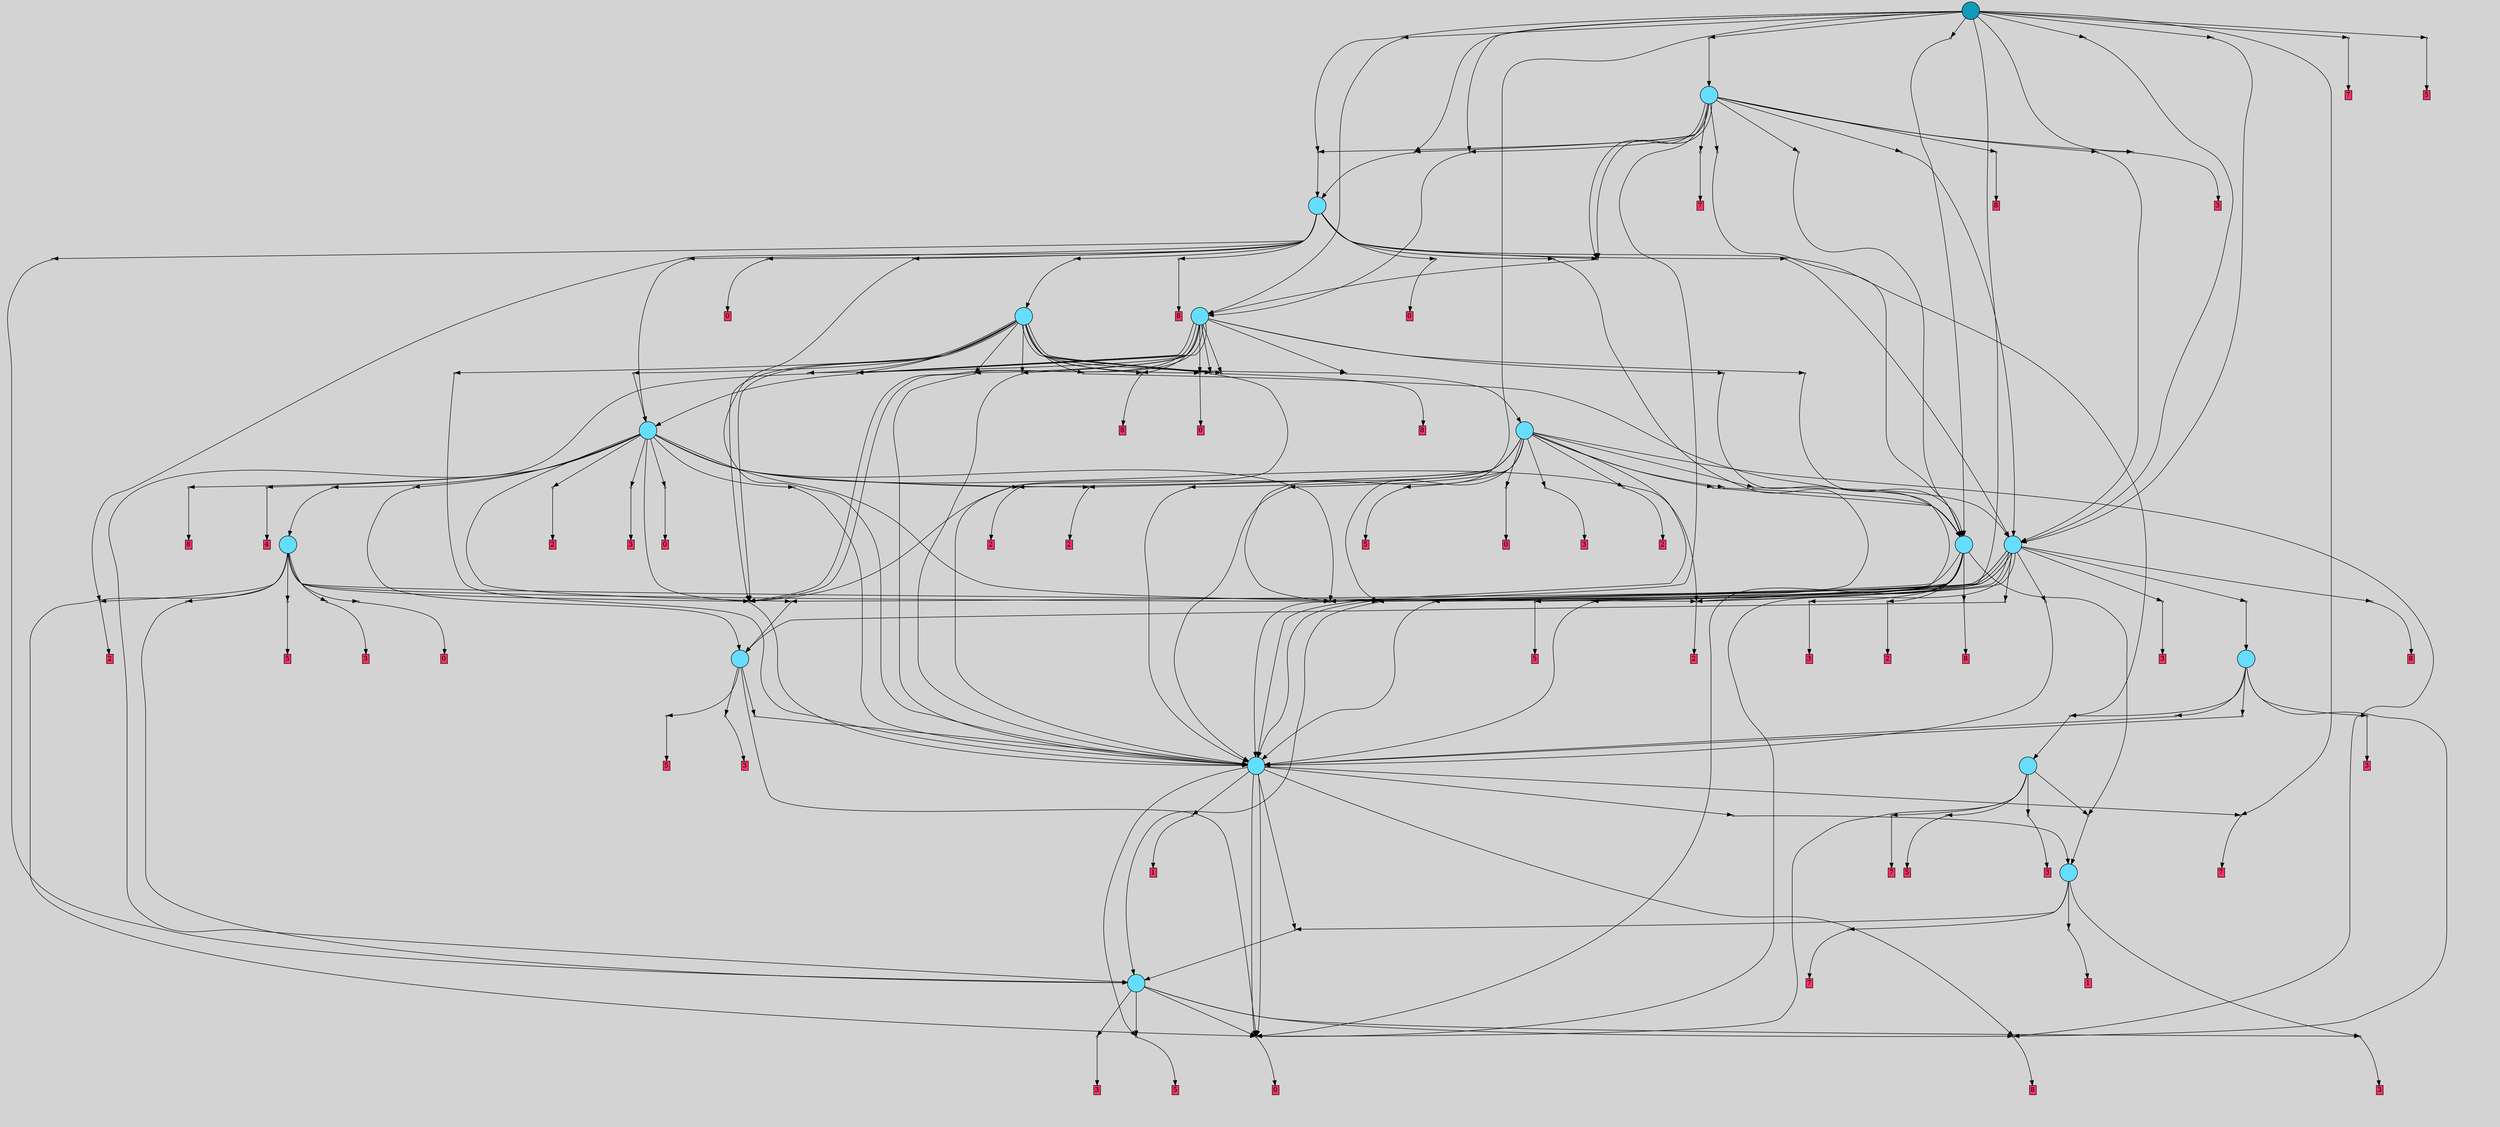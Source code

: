 // File exported with GEGELATI v1.3.1
// On the 2024-07-14 00:39:58
// With the MARL::MarlTPGGraphDotExporter
digraph{
	graph[pad = "0.212, 0.055" bgcolor = lightgray]
	node[shape=circle style = filled label = ""]
		T7204 [fillcolor="#66ddff"]
		T7220 [fillcolor="#66ddff"]
		T7247 [fillcolor="#66ddff"]
		T7266 [fillcolor="#66ddff"]
		T7268 [fillcolor="#66ddff"]
		T7289 [fillcolor="#66ddff"]
		T7396 [fillcolor="#66ddff"]
		T7407 [fillcolor="#66ddff"]
		T7447 [fillcolor="#66ddff"]
		T7472 [fillcolor="#66ddff"]
		T7538 [fillcolor="#66ddff"]
		T7714 [fillcolor="#66ddff"]
		T7746 [fillcolor="#66ddff"]
		T7921 [fillcolor="#66ddff"]
		T8119 [fillcolor="#66ddff"]
		T2301 [fillcolor="#1199bb"]
		P40722 [fillcolor="#cccccc" shape=point] //
		I40722 [shape=box style=invis label="5|5&0|6#0|5&#92;n5|3&3|5#4|0&#92;n3|1&0|0#2|6&#92;n6|1&4|7#1|5&#92;n3|1&4|6#3|5&#92;n7|4&2|1#2|4&#92;n0|1&3|7#1|3&#92;n6|4&2|7#1|6&#92;n"]
		P40722 -> I40722[style=invis]
		A26190 [fillcolor="#ff3366" shape=box margin=0.03 width=0 height=0 label="8"]
		T7204 -> P40722 -> A26190
		P40723 [fillcolor="#cccccc" shape=point] //
		I40723 [shape=box style=invis label="8|7&0|6#2|5&#92;n5|3&3|6#3|3&#92;n1|4&1|5#4|0&#92;n3|0&2|2#0|0&#92;n5|3&2|0#3|2&#92;n5|2&1|1#1|4&#92;n8|2&2|5#3|5&#92;n1|1&1|2#1|2&#92;n7|3&0|6#1|5&#92;n"]
		P40723 -> I40723[style=invis]
		A26191 [fillcolor="#ff3366" shape=box margin=0.03 width=0 height=0 label="3"]
		T7204 -> P40723 -> A26191
		P40724 [fillcolor="#cccccc" shape=point] //
		I40724 [shape=box style=invis label="0|2&3|1#2|2&#92;n1|7&0|0#1|2&#92;n3|0&2|7#3|2&#92;n"]
		P40724 -> I40724[style=invis]
		A26192 [fillcolor="#ff3366" shape=box margin=0.03 width=0 height=0 label="5"]
		T7204 -> P40724 -> A26192
		P40725 [fillcolor="#cccccc" shape=point] //
		I40725 [shape=box style=invis label="3|4&2|7#1|0&#92;n2|4&4|3#0|3&#92;n4|6&4|0#3|5&#92;n4|6&2|6#4|1&#92;n6|7&3|7#1|7&#92;n6|4&2|2#1|6&#92;n0|7&2|0#3|6&#92;n4|1&1|5#4|4&#92;n"]
		P40725 -> I40725[style=invis]
		A26193 [fillcolor="#ff3366" shape=box margin=0.03 width=0 height=0 label="0"]
		T7204 -> P40725 -> A26193
		P40726 [fillcolor="#cccccc" shape=point] //
		I40726 [shape=box style=invis label="1|1&1|2#1|2&#92;n5|3&3|6#3|3&#92;n1|4&1|5#4|0&#92;n3|0&2|2#0|0&#92;n5|3&2|0#3|2&#92;n5|2&1|1#1|4&#92;n8|7&0|6#2|5&#92;n7|3&4|6#1|5&#92;n"]
		P40726 -> I40726[style=invis]
		A26194 [fillcolor="#ff3366" shape=box margin=0.03 width=0 height=0 label="3"]
		T7204 -> P40726 -> A26194
		P40727 [fillcolor="#cccccc" shape=point] //
		I40727 [shape=box style=invis label="7|0&4|2#1|3&#92;n6|0&4|4#4|3&#92;n5|3&0|7#1|6&#92;n4|0&4|7#1|5&#92;n7|7&1|7#0|3&#92;n7|0&1|0#3|7&#92;n7|2&4|0#4|2&#92;n3|2&0|7#2|2&#92;n8|0&2|1#1|2&#92;n"]
		P40727 -> I40727[style=invis]
		T7220 -> P40727 -> T7204
		P40728 [fillcolor="#cccccc" shape=point] //
		I40728 [shape=box style=invis label="1|3&4|5#0|6&#92;n7|0&2|4#3|1&#92;n2|4&1|4#4|5&#92;n7|4&0|5#2|0&#92;n"]
		P40728 -> I40728[style=invis]
		A26195 [fillcolor="#ff3366" shape=box margin=0.03 width=0 height=0 label="7"]
		T7220 -> P40728 -> A26195
		P40729 [fillcolor="#cccccc" shape=point] //
		I40729 [shape=box style=invis label="7|0&4|6#3|0&#92;n2|2&1|4#3|2&#92;n"]
		P40729 -> I40729[style=invis]
		A26196 [fillcolor="#ff3366" shape=box margin=0.03 width=0 height=0 label="1"]
		T7220 -> P40729 -> A26196
		T7220 -> P40726
		P40730 [fillcolor="#cccccc" shape=point] //
		I40730 [shape=box style=invis label="7|0&4|2#1|3&#92;n5|3&0|7#3|6&#92;n8|0&2|1#1|2&#92;n3|2&0|7#2|2&#92;n7|2&4|4#4|2&#92;n5|7&4|0#1|7&#92;n7|7&1|7#0|3&#92;n7|0&1|0#0|7&#92;n"]
		P40730 -> I40730[style=invis]
		T7247 -> P40730 -> T7220
		T7247 -> P40722
		P40731 [fillcolor="#cccccc" shape=point] //
		I40731 [shape=box style=invis label="2|5&1|5#3|4&#92;n6|2&4|6#2|1&#92;n"]
		P40731 -> I40731[style=invis]
		A26197 [fillcolor="#ff3366" shape=box margin=0.03 width=0 height=0 label="7"]
		T7247 -> P40731 -> A26197
		T7247 -> P40724
		T7247 -> P40725
		T7247 -> P40727
		T7247 -> P40725
		P40732 [fillcolor="#cccccc" shape=point] //
		I40732 [shape=box style=invis label="8|2&4|2#4|7&#92;n"]
		P40732 -> I40732[style=invis]
		A26198 [fillcolor="#ff3366" shape=box margin=0.03 width=0 height=0 label="1"]
		T7247 -> P40732 -> A26198
		P40733 [fillcolor="#cccccc" shape=point] //
		I40733 [shape=box style=invis label="0|2&0|5#3|3&#92;n4|5&1|6#0|5&#92;n5|1&2|5#3|3&#92;n2|0&2|2#1|2&#92;n7|2&4|7#3|2&#92;n4|7&4|3#3|7&#92;n0|4&1|2#2|3&#92;n6|7&0|1#3|3&#92;n3|7&2|1#2|5&#92;n"]
		P40733 -> I40733[style=invis]
		A26199 [fillcolor="#ff3366" shape=box margin=0.03 width=0 height=0 label="3"]
		T7266 -> P40733 -> A26199
		P40734 [fillcolor="#cccccc" shape=point] //
		I40734 [shape=box style=invis label="5|2&1|0#2|4&#92;n5|1&3|6#0|5&#92;n2|3&0|3#2|5&#92;n5|6&4|7#1|2&#92;n1|1&4|2#3|4&#92;n6|6&1|2#1|1&#92;n2|0&4|5#2|1&#92;n2|1&0|6#1|3&#92;n3|3&0|7#3|7&#92;n8|4&4|2#4|1&#92;n"]
		P40734 -> I40734[style=invis]
		A26200 [fillcolor="#ff3366" shape=box margin=0.03 width=0 height=0 label="7"]
		T7266 -> P40734 -> A26200
		P40735 [fillcolor="#cccccc" shape=point] //
		I40735 [shape=box style=invis label="3|0&2|7#3|2&#92;n0|2&1|1#2|2&#92;n"]
		P40735 -> I40735[style=invis]
		A26201 [fillcolor="#ff3366" shape=box margin=0.03 width=0 height=0 label="5"]
		T7266 -> P40735 -> A26201
		T7266 -> P40725
		P40736 [fillcolor="#cccccc" shape=point] //
		I40736 [shape=box style=invis label="7|0&4|2#1|3&#92;n5|3&0|7#1|6&#92;n7|7&1|7#0|3&#92;n3|2&0|7#2|2&#92;n7|2&4|4#4|2&#92;n5|7&4|0#1|7&#92;n8|0&2|1#1|2&#92;n7|0&1|0#0|7&#92;n"]
		P40736 -> I40736[style=invis]
		T7266 -> P40736 -> T7220
		P40737 [fillcolor="#cccccc" shape=point] //
		I40737 [shape=box style=invis label="2|6&2|1#0|0&#92;n1|1&1|2#1|6&#92;n5|3&3|6#3|3&#92;n3|0&2|2#0|0&#92;n5|3&2|0#3|2&#92;n5|2&1|1#1|4&#92;n8|7&0|6#2|5&#92;n7|3&4|6#1|5&#92;n"]
		P40737 -> I40737[style=invis]
		A26202 [fillcolor="#ff3366" shape=box margin=0.03 width=0 height=0 label="3"]
		T7268 -> P40737 -> A26202
		P40738 [fillcolor="#cccccc" shape=point] //
		I40738 [shape=box style=invis label="0|0&2|7#3|2&#92;n1|7&0|0#1|2&#92;n0|2&3|1#2|2&#92;n"]
		P40738 -> I40738[style=invis]
		A26203 [fillcolor="#ff3366" shape=box margin=0.03 width=0 height=0 label="5"]
		T7268 -> P40738 -> A26203
		P40739 [fillcolor="#cccccc" shape=point] //
		I40739 [shape=box style=invis label="8|3&2|0#1|5&#92;n1|0&2|2#4|4&#92;n2|3&0|3#3|2&#92;n8|7&2|4#1|4&#92;n"]
		P40739 -> I40739[style=invis]
		T7268 -> P40739 -> T7247
		T7268 -> P40725
		P40740 [fillcolor="#cccccc" shape=point] //
		I40740 [shape=box style=invis label="5|4&1|7#1|4&#92;n2|3&0|1#3|2&#92;n1|0&2|2#4|0&#92;n8|7&2|7#1|4&#92;n5|7&4|5#2|6&#92;n"]
		P40740 -> I40740[style=invis]
		T7289 -> P40740 -> T7247
		P40741 [fillcolor="#cccccc" shape=point] //
		I40741 [shape=box style=invis label="8|0&3|4#2|5&#92;n0|7&1|5#1|4&#92;n1|1&0|1#4|5&#92;n6|3&4|6#2|1&#92;n"]
		P40741 -> I40741[style=invis]
		T7289 -> P40741 -> T7266
		P40742 [fillcolor="#cccccc" shape=point] //
		I40742 [shape=box style=invis label="3|0&1|2#2|1&#92;n1|0&0|2#0|6&#92;n2|7&4|1#4|0&#92;n2|4&4|7#1|7&#92;n1|4&1|4#1|0&#92;n8|5&4|7#3|1&#92;n"]
		P40742 -> I40742[style=invis]
		A26204 [fillcolor="#ff3366" shape=box margin=0.03 width=0 height=0 label="3"]
		T7289 -> P40742 -> A26204
		P40743 [fillcolor="#cccccc" shape=point] //
		I40743 [shape=box style=invis label="2|0&1|0#3|2&#92;n6|1&1|3#4|1&#92;n5|4&1|7#1|4&#92;n3|4&0|6#0|1&#92;n"]
		P40743 -> I40743[style=invis]
		T7289 -> P40743 -> T7247
		T7289 -> P40722
		P40744 [fillcolor="#cccccc" shape=point] //
		I40744 [shape=box style=invis label="7|4&4|0#1|2&#92;n4|3&3|0#3|7&#92;n4|7&1|3#3|3&#92;n3|1&2|3#1|0&#92;n5|0&3|7#0|3&#92;n"]
		P40744 -> I40744[style=invis]
		A26205 [fillcolor="#ff3366" shape=box margin=0.03 width=0 height=0 label="5"]
		T7396 -> P40744 -> A26205
		P40745 [fillcolor="#cccccc" shape=point] //
		I40745 [shape=box style=invis label="5|4&1|7#1|4&#92;n2|0&0|1#3|2&#92;n1|0&2|2#4|5&#92;n5|7&4|5#2|6&#92;n"]
		P40745 -> I40745[style=invis]
		T7396 -> P40745 -> T7247
		P40746 [fillcolor="#cccccc" shape=point] //
		I40746 [shape=box style=invis label="0|3&2|7#4|6&#92;n0|1&2|2#2|4&#92;n2|0&2|1#2|4&#92;n3|5&2|7#1|5&#92;n"]
		P40746 -> I40746[style=invis]
		T7396 -> P40746 -> T7247
		P40747 [fillcolor="#cccccc" shape=point] //
		I40747 [shape=box style=invis label="5|2&0|3#0|7&#92;n0|0&2|3#3|6&#92;n6|1&0|0#4|4&#92;n"]
		P40747 -> I40747[style=invis]
		T7396 -> P40747 -> T7247
		P40748 [fillcolor="#cccccc" shape=point] //
		I40748 [shape=box style=invis label="5|2&1|1#1|4&#92;n0|7&0|6#0|7&#92;n5|3&3|6#3|3&#92;n3|0&2|2#0|0&#92;n1|1&1|2#1|6&#92;n7|3&4|6#1|5&#92;n3|6&0|5#4|3&#92;n8|7&0|6#2|5&#92;n"]
		P40748 -> I40748[style=invis]
		A26206 [fillcolor="#ff3366" shape=box margin=0.03 width=0 height=0 label="3"]
		T7396 -> P40748 -> A26206
		T7396 -> P40725
		P40749 [fillcolor="#cccccc" shape=point] //
		I40749 [shape=box style=invis label="1|4&3|1#4|6&#92;n2|6&2|2#1|6&#92;n7|0&1|3#0|0&#92;n4|0&0|6#0|0&#92;n3|2&3|7#2|2&#92;n7|2&3|7#0|7&#92;n1|5&3|3#3|2&#92;n7|1&3|7#3|3&#92;n2|4&0|5#3|3&#92;n0|6&0|7#1|6&#92;n"]
		P40749 -> I40749[style=invis]
		A26207 [fillcolor="#ff3366" shape=box margin=0.03 width=0 height=0 label="2"]
		T7396 -> P40749 -> A26207
		T7396 -> P40736
		P40750 [fillcolor="#cccccc" shape=point] //
		I40750 [shape=box style=invis label="2|0&2|5#3|6&#92;n"]
		P40750 -> I40750[style=invis]
		T7396 -> P40750 -> T7204
		P40751 [fillcolor="#cccccc" shape=point] //
		I40751 [shape=box style=invis label="1|4&3|1#4|6&#92;n2|6&2|2#1|6&#92;n7|0&1|3#0|0&#92;n3|2&3|7#2|2&#92;n4|0&0|6#0|1&#92;n7|2&3|7#0|0&#92;n1|5&3|3#4|2&#92;n7|1&3|7#3|3&#92;n2|4&0|5#3|3&#92;n0|6&0|7#1|6&#92;n"]
		P40751 -> I40751[style=invis]
		A26208 [fillcolor="#ff3366" shape=box margin=0.03 width=0 height=0 label="2"]
		T7396 -> P40751 -> A26208
		P40752 [fillcolor="#cccccc" shape=point] //
		I40752 [shape=box style=invis label="5|5&0|6#0|5&#92;n5|3&3|5#4|0&#92;n3|1&0|0#2|6&#92;n0|0&3|7#1|3&#92;n6|1&4|7#1|5&#92;n3|1&4|6#3|5&#92;n8|3&3|3#2|3&#92;n7|4&2|1#2|4&#92;n6|4&2|3#1|6&#92;n"]
		P40752 -> I40752[style=invis]
		A26209 [fillcolor="#ff3366" shape=box margin=0.03 width=0 height=0 label="8"]
		T7396 -> P40752 -> A26209
		P40753 [fillcolor="#cccccc" shape=point] //
		I40753 [shape=box style=invis label="5|7&4|5#2|6&#92;n1|0&2|2#4|5&#92;n1|0&0|1#3|0&#92;n7|3&1|3#3|5&#92;n5|4&1|7#1|4&#92;n"]
		P40753 -> I40753[style=invis]
		T7407 -> P40753 -> T7247
		T7407 -> P40746
		T7407 -> P40750
		P40754 [fillcolor="#cccccc" shape=point] //
		I40754 [shape=box style=invis label="2|0&4|0#0|4&#92;n7|0&3|7#2|2&#92;n"]
		P40754 -> I40754[style=invis]
		T7407 -> P40754 -> T7289
		P40755 [fillcolor="#cccccc" shape=point] //
		I40755 [shape=box style=invis label="7|0&4|2#1|3&#92;n8|0&2|1#1|2&#92;n5|3&0|7#1|6&#92;n4|0&4|7#1|5&#92;n7|7&1|7#0|3&#92;n4|6&3|0#1|2&#92;n7|5&1|0#3|7&#92;n7|2&4|0#4|2&#92;n3|2&0|7#2|2&#92;n6|0&4|4#4|3&#92;n"]
		P40755 -> I40755[style=invis]
		T7407 -> P40755 -> T7268
		T7407 -> P40751
		P40756 [fillcolor="#cccccc" shape=point] //
		I40756 [shape=box style=invis label="8|2&1|1#1|6&#92;n0|0&0|3#3|2&#92;n"]
		P40756 -> I40756[style=invis]
		A26210 [fillcolor="#ff3366" shape=box margin=0.03 width=0 height=0 label="8"]
		T7407 -> P40756 -> A26210
		T7407 -> P40746
		P40757 [fillcolor="#cccccc" shape=point] //
		I40757 [shape=box style=invis label="6|7&1|1#0|6&#92;n2|6&2|1#0|0&#92;n1|1&1|2#1|6&#92;n5|3&3|6#3|3&#92;n3|0&2|2#0|0&#92;n5|2&1|1#1|4&#92;n5|3&3|0#3|2&#92;n8|7&0|6#2|5&#92;n7|3&4|6#1|5&#92;n"]
		P40757 -> I40757[style=invis]
		A26211 [fillcolor="#ff3366" shape=box margin=0.03 width=0 height=0 label="3"]
		T7407 -> P40757 -> A26211
		T7407 -> P40725
		T7407 -> P40751
		P40758 [fillcolor="#cccccc" shape=point] //
		I40758 [shape=box style=invis label="7|0&4|2#1|3&#92;n8|0&2|1#1|2&#92;n5|3&0|7#1|6&#92;n4|0&4|7#1|5&#92;n7|7&1|7#0|3&#92;n6|0&4|4#4|3&#92;n7|5&1|0#3|7&#92;n7|2&4|0#4|2&#92;n3|2&0|7#2|2&#92;n5|6&3|0#1|2&#92;n"]
		P40758 -> I40758[style=invis]
		T7407 -> P40758 -> T7268
		T7407 -> P40750
		P40759 [fillcolor="#cccccc" shape=point] //
		I40759 [shape=box style=invis label="3|3&3|0#3|3&#92;n0|0&3|3#2|6&#92;n"]
		P40759 -> I40759[style=invis]
		T7447 -> P40759 -> T7247
		T7447 -> P40751
		P40760 [fillcolor="#cccccc" shape=point] //
		I40760 [shape=box style=invis label="2|6&2|1#0|0&#92;n6|7&1|1#0|6&#92;n7|3&4|6#1|5&#92;n5|6&3|6#3|3&#92;n3|0&2|2#0|0&#92;n0|2&0|5#0|1&#92;n5|1&1|1#1|4&#92;n5|3&3|0#3|2&#92;n8|7&0|6#2|5&#92;n1|1&1|2#1|6&#92;n"]
		P40760 -> I40760[style=invis]
		A26212 [fillcolor="#ff3366" shape=box margin=0.03 width=0 height=0 label="3"]
		T7447 -> P40760 -> A26212
		P40761 [fillcolor="#cccccc" shape=point] //
		I40761 [shape=box style=invis label="3|4&4|7#1|0&#92;n5|3&4|1#0|0&#92;n4|6&3|3#2|4&#92;n6|7&3|7#1|7&#92;n4|7&4|0#3|5&#92;n0|7&2|2#3|6&#92;n1|3&1|3#0|7&#92;n7|4&2|2#1|6&#92;n6|0&1|7#2|0&#92;n4|1&1|7#4|4&#92;n"]
		P40761 -> I40761[style=invis]
		A26213 [fillcolor="#ff3366" shape=box margin=0.03 width=0 height=0 label="0"]
		T7447 -> P40761 -> A26213
		P40762 [fillcolor="#cccccc" shape=point] //
		I40762 [shape=box style=invis label="0|0&0|7#3|2&#92;n5|4&1|2#4|0&#92;n4|4&0|1#3|0&#92;n6|4&1|7#2|0&#92;n2|5&1|2#0|2&#92;n"]
		P40762 -> I40762[style=invis]
		A26214 [fillcolor="#ff3366" shape=box margin=0.03 width=0 height=0 label="5"]
		T7447 -> P40762 -> A26214
		P40763 [fillcolor="#cccccc" shape=point] //
		I40763 [shape=box style=invis label="0|1&2|1#0|2&#92;n2|0&2|5#3|6&#92;n"]
		P40763 -> I40763[style=invis]
		T7447 -> P40763 -> T7204
		P40764 [fillcolor="#cccccc" shape=point] //
		I40764 [shape=box style=invis label="1|4&3|1#4|5&#92;n4|0&0|6#0|1&#92;n2|6&2|2#1|6&#92;n1|4&1|3#3|0&#92;n7|0&1|3#0|0&#92;n7|2&3|7#0|0&#92;n1|5&3|3#4|2&#92;n2|4&0|5#3|3&#92;n0|6&0|7#1|6&#92;n"]
		P40764 -> I40764[style=invis]
		A26215 [fillcolor="#ff3366" shape=box margin=0.03 width=0 height=0 label="2"]
		T7447 -> P40764 -> A26215
		T7447 -> P40746
		T7447 -> P40725
		T7472 -> P40759
		T7472 -> P40750
		P40765 [fillcolor="#cccccc" shape=point] //
		I40765 [shape=box style=invis label="7|0&3|4#0|6&#92;n7|2&0|6#2|2&#92;n"]
		P40765 -> I40765[style=invis]
		A26216 [fillcolor="#ff3366" shape=box margin=0.03 width=0 height=0 label="0"]
		T7472 -> P40765 -> A26216
		P40766 [fillcolor="#cccccc" shape=point] //
		I40766 [shape=box style=invis label="0|0&1|2#3|2&#92;n"]
		P40766 -> I40766[style=invis]
		A26217 [fillcolor="#ff3366" shape=box margin=0.03 width=0 height=0 label="8"]
		T7472 -> P40766 -> A26217
		P40767 [fillcolor="#cccccc" shape=point] //
		I40767 [shape=box style=invis label="8|1&2|2#4|0&#92;n3|1&1|4#0|5&#92;n0|0&1|7#2|6&#92;n"]
		P40767 -> I40767[style=invis]
		A26218 [fillcolor="#ff3366" shape=box margin=0.03 width=0 height=0 label="4"]
		T7472 -> P40767 -> A26218
		P40768 [fillcolor="#cccccc" shape=point] //
		I40768 [shape=box style=invis label="6|7&1|1#0|6&#92;n2|6&2|1#0|0&#92;n1|1&1|2#1|6&#92;n5|3&3|6#3|3&#92;n3|2&1|1#1|4&#92;n7|3&0|0#4|1&#92;n3|0&2|2#0|0&#92;n5|3&3|0#3|2&#92;n8|7&0|6#2|5&#92;n7|3&4|6#1|5&#92;n"]
		P40768 -> I40768[style=invis]
		T7472 -> P40768 -> T7447
		P40769 [fillcolor="#cccccc" shape=point] //
		I40769 [shape=box style=invis label="4|7&1|5#1|0&#92;n8|0&1|1#0|3&#92;n5|1&1|1#4|1&#92;n0|4&1|7#1|6&#92;n1|4&3|4#1|7&#92;n5|0&4|4#4|2&#92;n1|4&3|1#4|0&#92;n6|7&0|3#3|1&#92;n"]
		P40769 -> I40769[style=invis]
		A26219 [fillcolor="#ff3366" shape=box margin=0.03 width=0 height=0 label="2"]
		T7472 -> P40769 -> A26219
		T7472 -> P40746
		P40770 [fillcolor="#cccccc" shape=point] //
		I40770 [shape=box style=invis label="6|0&4|4#4|3&#92;n4|0&4|2#1|5&#92;n7|2&4|0#4|4&#92;n5|0&4|5#0|7&#92;n4|2&4|3#4|5&#92;n1|3&3|7#4|6&#92;n7|7&1|7#0|3&#92;n"]
		P40770 -> I40770[style=invis]
		T7472 -> P40770 -> T7268
		P40771 [fillcolor="#cccccc" shape=point] //
		I40771 [shape=box style=invis label="0|4&4|2#3|3&#92;n1|4&3|1#4|6&#92;n2|6&2|2#1|6&#92;n7|0&1|3#0|0&#92;n3|2&3|7#2|2&#92;n4|0&0|6#0|1&#92;n7|4&0|5#3|3&#92;n1|5&3|3#4|2&#92;n7|1&3|7#3|3&#92;n7|2&3|7#0|0&#92;n"]
		P40771 -> I40771[style=invis]
		A26220 [fillcolor="#ff3366" shape=box margin=0.03 width=0 height=0 label="2"]
		T7472 -> P40771 -> A26220
		P40772 [fillcolor="#cccccc" shape=point] //
		I40772 [shape=box style=invis label="0|1&2|2#2|4&#92;n0|3&2|4#4|6&#92;n2|0&2|1#2|4&#92;n8|3&2|4#1|3&#92;n3|5&2|7#1|5&#92;n"]
		P40772 -> I40772[style=invis]
		T7472 -> P40772 -> T7247
		P40773 [fillcolor="#cccccc" shape=point] //
		I40773 [shape=box style=invis label="7|2&3|7#0|0&#92;n4|0&0|6#0|1&#92;n2|6&2|2#1|6&#92;n1|4&1|3#3|0&#92;n7|0&3|3#0|0&#92;n1|4&3|1#4|5&#92;n2|2&3|2#0|2&#92;n1|5&3|3#4|2&#92;n2|4&0|5#3|3&#92;n0|6&0|7#1|6&#92;n"]
		P40773 -> I40773[style=invis]
		A26221 [fillcolor="#ff3366" shape=box margin=0.03 width=0 height=0 label="2"]
		T7472 -> P40773 -> A26221
		T7472 -> P40755
		P40774 [fillcolor="#cccccc" shape=point] //
		I40774 [shape=box style=invis label="1|1&1|2#2|2&#92;n5|2&1|1#1|4&#92;n4|4&2|7#1|5&#92;n5|3&3|6#3|3&#92;n5|3&2|2#3|2&#92;n0|2&3|4#3|0&#92;n8|7&0|6#2|5&#92;n3|0&2|2#0|5&#92;n"]
		P40774 -> I40774[style=invis]
		A26222 [fillcolor="#ff3366" shape=box margin=0.03 width=0 height=0 label="3"]
		T7472 -> P40774 -> A26222
		T7472 -> P40751
		T7538 -> P40759
		P40775 [fillcolor="#cccccc" shape=point] //
		I40775 [shape=box style=invis label="4|2&1|6#2|2&#92;n0|0&3|0#2|5&#92;n"]
		P40775 -> I40775[style=invis]
		A26223 [fillcolor="#ff3366" shape=box margin=0.03 width=0 height=0 label="0"]
		T7538 -> P40775 -> A26223
		P40776 [fillcolor="#cccccc" shape=point] //
		I40776 [shape=box style=invis label="8|6&2|7#1|1&#92;n8|1&2|2#4|0&#92;n0|0&3|7#2|0&#92;n"]
		P40776 -> I40776[style=invis]
		T7538 -> P40776 -> T7396
		P40777 [fillcolor="#cccccc" shape=point] //
		I40777 [shape=box style=invis label="6|7&1|1#0|6&#92;n2|6&2|1#0|0&#92;n3|0&2|2#0|0&#92;n5|2&1|1#1|4&#92;n5|7&3|6#3|3&#92;n6|7&2|0#4|4&#92;n1|1&1|2#1|6&#92;n8|7&0|6#2|5&#92;n7|3&4|6#1|5&#92;n"]
		P40777 -> I40777[style=invis]
		A26224 [fillcolor="#ff3366" shape=box margin=0.03 width=0 height=0 label="3"]
		T7538 -> P40777 -> A26224
		T7538 -> P40769
		P40778 [fillcolor="#cccccc" shape=point] //
		I40778 [shape=box style=invis label="0|3&2|7#4|6&#92;n3|5&2|7#1|3&#92;n0|3&1|5#3|2&#92;n2|0&2|1#2|4&#92;n"]
		P40778 -> I40778[style=invis]
		T7538 -> P40778 -> T7247
		T7538 -> P40771
		P40779 [fillcolor="#cccccc" shape=point] //
		I40779 [shape=box style=invis label="3|3&1|4#0|0&#92;n5|7&2|2#2|1&#92;n5|7&0|5#3|0&#92;n0|6&4|3#4|6&#92;n8|2&3|2#0|1&#92;n1|6&3|7#3|3&#92;n3|2&1|6#1|4&#92;n3|0&3|1#2|4&#92;n2|6&2|2#1|6&#92;n7|2&0|6#1|1&#92;n"]
		P40779 -> I40779[style=invis]
		T7538 -> P40779 -> T7407
		T7538 -> P40750
		P40780 [fillcolor="#cccccc" shape=point] //
		I40780 [shape=box style=invis label="1|4&3|1#4|5&#92;n2|6&2|2#1|6&#92;n4|0&0|6#0|1&#92;n7|0&1|3#0|0&#92;n7|2&3|7#0|0&#92;n1|5&3|3#4|2&#92;n7|1&3|7#3|3&#92;n2|4&3|5#3|3&#92;n0|6&0|7#1|6&#92;n5|2&0|4#4|2&#92;n"]
		P40780 -> I40780[style=invis]
		A26225 [fillcolor="#ff3366" shape=box margin=0.03 width=0 height=0 label="2"]
		T7538 -> P40780 -> A26225
		P40781 [fillcolor="#cccccc" shape=point] //
		I40781 [shape=box style=invis label="8|1&2|2#4|0&#92;n0|0&3|7#0|6&#92;n"]
		P40781 -> I40781[style=invis]
		T7538 -> P40781 -> T7396
		T7538 -> P40722
		P40782 [fillcolor="#cccccc" shape=point] //
		I40782 [shape=box style=invis label="2|0&0|4#3|4&#92;n0|0&2|7#3|2&#92;n1|7&0|0#1|2&#92;n5|4&1|4#1|4&#92;n"]
		P40782 -> I40782[style=invis]
		A26226 [fillcolor="#ff3366" shape=box margin=0.03 width=0 height=0 label="5"]
		T7538 -> P40782 -> A26226
		T7538 -> P40746
		P40783 [fillcolor="#cccccc" shape=point] //
		I40783 [shape=box style=invis label="2|7&2|3#2|4&#92;n0|1&2|2#2|4&#92;n3|3&2|7#1|5&#92;n4|0&2|2#1|0&#92;n7|0&0|1#0|4&#92;n"]
		P40783 -> I40783[style=invis]
		T7538 -> P40783 -> T7247
		P40784 [fillcolor="#cccccc" shape=point] //
		I40784 [shape=box style=invis label="1|0&3|5#1|5&#92;n1|2&1|4#4|0&#92;n4|0&1|6#2|1&#92;n"]
		P40784 -> I40784[style=invis]
		T7714 -> P40784 -> T7538
		P40785 [fillcolor="#cccccc" shape=point] //
		I40785 [shape=box style=invis label="2|1&0|5#0|5&#92;n7|3&2|4#1|6&#92;n7|0&0|0#3|2&#92;n6|2&4|0#0|2&#92;n3|7&2|0#0|4&#92;n8|6&0|0#0|2&#92;n7|5&0|2#1|6&#92;n"]
		P40785 -> I40785[style=invis]
		T7714 -> P40785 -> T7204
		P40786 [fillcolor="#cccccc" shape=point] //
		I40786 [shape=box style=invis label="0|4&3|6#0|1&#92;n7|0&2|6#4|4&#92;n8|0&3|7#2|6&#92;n"]
		P40786 -> I40786[style=invis]
		T7714 -> P40786 -> T7472
		P40787 [fillcolor="#cccccc" shape=point] //
		I40787 [shape=box style=invis label="2|0&2|5#2|4&#92;n2|7&4|7#1|0&#92;n3|5&2|7#1|7&#92;n7|0&2|1#1|4&#92;n0|3&2|7#4|6&#92;n0|6&3|3#0|6&#92;n1|7&2|0#1|2&#92;n0|4&2|2#2|4&#92;n"]
		P40787 -> I40787[style=invis]
		T7714 -> P40787 -> T7247
		T7714 -> P40759
		P40788 [fillcolor="#cccccc" shape=point] //
		I40788 [shape=box style=invis label="4|7&2|2#3|5&#92;n7|6&3|7#0|4&#92;n5|0&1|0#3|3&#92;n"]
		P40788 -> I40788[style=invis]
		T7714 -> P40788 -> T7396
		P40789 [fillcolor="#cccccc" shape=point] //
		I40789 [shape=box style=invis label="1|0&2|3#0|6&#92;n7|2&0|2#2|4&#92;n0|1&3|2#3|4&#92;n7|5&2|6#3|2&#92;n"]
		P40789 -> I40789[style=invis]
		T7714 -> P40789 -> T7247
		P40790 [fillcolor="#cccccc" shape=point] //
		I40790 [shape=box style=invis label="3|1&0|0#2|6&#92;n1|7&3|5#1|5&#92;n5|5&0|6#0|5&#92;n3|5&1|1#0|0&#92;n4|0&2|1#2|4&#92;n6|4&2|7#3|4&#92;n0|1&3|7#1|3&#92;n"]
		P40790 -> I40790[style=invis]
		A26227 [fillcolor="#ff3366" shape=box margin=0.03 width=0 height=0 label="8"]
		T7714 -> P40790 -> A26227
		P40791 [fillcolor="#cccccc" shape=point] //
		I40791 [shape=box style=invis label="0|0&3|7#1|3&#92;n8|0&2|1#2|1&#92;n6|4&1|7#1|6&#92;n6|1&4|7#1|5&#92;n1|3&1|0#0|0&#92;n3|1&0|0#2|6&#92;n7|4&2|1#2|4&#92;n5|3&3|5#4|0&#92;n3|1&4|6#1|5&#92;n"]
		P40791 -> I40791[style=invis]
		A26228 [fillcolor="#ff3366" shape=box margin=0.03 width=0 height=0 label="8"]
		T7714 -> P40791 -> A26228
		P40792 [fillcolor="#cccccc" shape=point] //
		I40792 [shape=box style=invis label="4|4&3|7#3|0&#92;n7|0&3|0#4|2&#92;n"]
		P40792 -> I40792[style=invis]
		T7714 -> P40792 -> T7247
		P40793 [fillcolor="#cccccc" shape=point] //
		I40793 [shape=box style=invis label="5|3&4|1#0|0&#92;n3|4&4|7#1|0&#92;n4|6&3|3#2|4&#92;n6|0&1|7#2|0&#92;n6|7&3|7#1|7&#92;n4|1&1|7#4|6&#92;n0|3&1|3#0|7&#92;n4|6&4|0#3|5&#92;n7|4&2|2#1|6&#92;n7|7&2|2#3|4&#92;n"]
		P40793 -> I40793[style=invis]
		A26229 [fillcolor="#ff3366" shape=box margin=0.03 width=0 height=0 label="0"]
		T7714 -> P40793 -> A26229
		T7714 -> P40786
		T7714 -> P40759
		P40794 [fillcolor="#cccccc" shape=point] //
		I40794 [shape=box style=invis label="2|0&2|5#2|4&#92;n0|7&4|7#1|0&#92;n7|2&1|6#4|1&#92;n3|5&2|7#1|7&#92;n7|0&2|1#1|4&#92;n0|3&2|6#4|6&#92;n1|7&2|0#1|2&#92;n0|4&2|2#2|4&#92;n"]
		P40794 -> I40794[style=invis]
		T7714 -> P40794 -> T7247
		T7714 -> P40786
		T7746 -> P40784
		T7746 -> P40785
		T7746 -> P40787
		T7746 -> P40759
		T7746 -> P40789
		T7746 -> P40790
		T7746 -> P40791
		T7746 -> P40792
		T7746 -> P40793
		P40795 [fillcolor="#cccccc" shape=point] //
		I40795 [shape=box style=invis label="8|0&3|7#2|3&#92;n7|0&2|6#4|4&#92;n1|6&0|3#4|5&#92;n"]
		P40795 -> I40795[style=invis]
		T7746 -> P40795 -> T7472
		T7746 -> P40759
		P40796 [fillcolor="#cccccc" shape=point] //
		I40796 [shape=box style=invis label="2|0&2|5#2|4&#92;n0|7&4|7#1|0&#92;n7|2&1|6#4|1&#92;n3|5&2|7#1|7&#92;n3|3&2|6#4|6&#92;n7|0&2|1#1|4&#92;n1|7&2|0#1|2&#92;n0|4&2|2#2|4&#92;n"]
		P40796 -> I40796[style=invis]
		T7746 -> P40796 -> T7247
		T7746 -> P40786
		T7746 -> P40790
		P40797 [fillcolor="#cccccc" shape=point] //
		I40797 [shape=box style=invis label="8|1&2|2#4|1&#92;n1|0&2|0#2|7&#92;n"]
		P40797 -> I40797[style=invis]
		T7746 -> P40797 -> T7396
		P40798 [fillcolor="#cccccc" shape=point] //
		I40798 [shape=box style=invis label="3|1&0|0#2|6&#92;n7|7&3|5#1|5&#92;n5|5&0|6#0|5&#92;n3|5&1|1#0|0&#92;n4|0&2|1#2|4&#92;n0|1&3|7#1|3&#92;n6|4&2|7#3|4&#92;n"]
		P40798 -> I40798[style=invis]
		A26230 [fillcolor="#ff3366" shape=box margin=0.03 width=0 height=0 label="8"]
		T7921 -> P40798 -> A26230
		P40799 [fillcolor="#cccccc" shape=point] //
		I40799 [shape=box style=invis label="0|0&4|2#2|4&#92;n6|5&1|4#3|4&#92;n"]
		P40799 -> I40799[style=invis]
		T7921 -> P40799 -> T7714
		P40800 [fillcolor="#cccccc" shape=point] //
		I40800 [shape=box style=invis label="2|7&0|7#3|2&#92;n8|6&1|4#0|0&#92;n2|1&2|0#2|2&#92;n5|3&1|2#1|0&#92;n3|5&0|1#2|4&#92;n3|5&2|0#3|5&#92;n6|2&0|0#2|6&#92;n4|7&3|3#1|6&#92;n7|0&1|5#0|7&#92;n"]
		P40800 -> I40800[style=invis]
		T7921 -> P40800 -> T7407
		P40801 [fillcolor="#cccccc" shape=point] //
		I40801 [shape=box style=invis label="1|0&0|5#2|0&#92;n6|2&2|1#2|3&#92;n2|2&0|6#1|0&#92;n7|4&0|0#0|5&#92;n"]
		P40801 -> I40801[style=invis]
		T7921 -> P40801 -> T7247
		P40802 [fillcolor="#cccccc" shape=point] //
		I40802 [shape=box style=invis label="1|0&3|1#1|4&#92;n"]
		P40802 -> I40802[style=invis]
		T7921 -> P40802 -> T7204
		P40803 [fillcolor="#cccccc" shape=point] //
		I40803 [shape=box style=invis label="5|2&2|4#4|0&#92;n6|6&4|4#3|6&#92;n7|2&2|0#2|7&#92;n7|2&4|4#2|2&#92;n2|0&1|7#1|5&#92;n5|7&3|5#1|3&#92;n3|4&4|3#2|1&#92;n7|7&2|2#4|6&#92;n3|2&2|3#2|2&#92;n"]
		P40803 -> I40803[style=invis]
		T7921 -> P40803 -> T7247
		P40804 [fillcolor="#cccccc" shape=point] //
		I40804 [shape=box style=invis label="4|0&1|1#1|3&#92;n"]
		P40804 -> I40804[style=invis]
		T7921 -> P40804 -> T7472
		P40805 [fillcolor="#cccccc" shape=point] //
		I40805 [shape=box style=invis label="0|2&2|1#3|1&#92;n5|3&2|5#1|7&#92;n3|0&2|4#0|7&#92;n3|5&0|1#2|3&#92;n1|1&2|7#2|4&#92;n2|6&2|0#1|6&#92;n3|4&1|6#3|2&#92;n"]
		P40805 -> I40805[style=invis]
		T7921 -> P40805 -> T7746
		P40806 [fillcolor="#cccccc" shape=point] //
		I40806 [shape=box style=invis label="2|6&4|4#4|7&#92;n7|2&4|7#1|7&#92;n1|7&4|2#2|0&#92;n8|5&0|6#4|2&#92;n1|0&0|7#2|7&#92;n7|7&2|5#0|7&#92;n2|1&4|3#4|2&#92;n5|7&1|3#4|3&#92;n4|7&4|0#3|6&#92;n5|2&4|5#4|0&#92;n"]
		P40806 -> I40806[style=invis]
		A26231 [fillcolor="#ff3366" shape=box margin=0.03 width=0 height=0 label="0"]
		T7921 -> P40806 -> A26231
		T7921 -> P40764
		P40807 [fillcolor="#cccccc" shape=point] //
		I40807 [shape=box style=invis label="5|3&4|1#0|0&#92;n6|0&1|7#2|0&#92;n2|1&1|7#4|6&#92;n3|4&4|7#1|0&#92;n4|6&4|0#3|5&#92;n4|6&3|3#2|4&#92;n4|3&1|3#0|7&#92;n6|7&3|7#1|7&#92;n7|4&2|2#1|6&#92;n0|7&2|2#3|4&#92;n"]
		P40807 -> I40807[style=invis]
		A26232 [fillcolor="#ff3366" shape=box margin=0.03 width=0 height=0 label="0"]
		T7921 -> P40807 -> A26232
		T7921 -> P40741
		P40808 [fillcolor="#cccccc" shape=point] //
		I40808 [shape=box style=invis label="1|5&2|4#2|4&#92;n4|3&0|3#3|7&#92;n0|0&2|2#3|2&#92;n2|4&2|4#0|5&#92;n"]
		P40808 -> I40808[style=invis]
		T8119 -> P40808 -> T7396
		P40809 [fillcolor="#cccccc" shape=point] //
		I40809 [shape=box style=invis label="0|2&2|1#3|1&#92;n2|6&2|0#1|6&#92;n3|0&2|4#0|7&#92;n1|1&2|3#2|4&#92;n2|0&0|6#4|7&#92;n5|3&2|5#1|5&#92;n"]
		P40809 -> I40809[style=invis]
		T8119 -> P40809 -> T7921
		P40810 [fillcolor="#cccccc" shape=point] //
		I40810 [shape=box style=invis label="2|4&2|1#0|5&#92;n2|0&3|7#3|2&#92;n0|3&0|4#3|5&#92;n3|5&1|4#2|5&#92;n"]
		P40810 -> I40810[style=invis]
		A26233 [fillcolor="#ff3366" shape=box margin=0.03 width=0 height=0 label="7"]
		T8119 -> P40810 -> A26233
		T8119 -> P40799
		P40811 [fillcolor="#cccccc" shape=point] //
		I40811 [shape=box style=invis label="0|0&3|5#4|2&#92;n1|6&4|5#2|2&#92;n0|0&4|2#2|3&#92;n"]
		P40811 -> I40811[style=invis]
		T8119 -> P40811 -> T7714
		P40812 [fillcolor="#cccccc" shape=point] //
		I40812 [shape=box style=invis label="4|0&2|1#2|1&#92;n1|7&3|5#1|5&#92;n3|1&0|0#3|6&#92;n3|5&1|4#2|0&#92;n4|7&3|2#1|7&#92;n1|1&1|1#4|2&#92;n0|1&3|7#1|3&#92;n7|0&0|5#2|7&#92;n"]
		P40812 -> I40812[style=invis]
		A26234 [fillcolor="#ff3366" shape=box margin=0.03 width=0 height=0 label="8"]
		T8119 -> P40812 -> A26234
		P40813 [fillcolor="#cccccc" shape=point] //
		I40813 [shape=box style=invis label="6|7&1|1#0|6&#92;n2|6&2|1#0|0&#92;n1|1&1|2#1|6&#92;n5|2&1|1#1|4&#92;n5|7&3|6#3|3&#92;n6|7&2|1#4|4&#92;n3|0&2|2#0|0&#92;n8|7&0|6#2|5&#92;n7|3&4|6#1|5&#92;n"]
		P40813 -> I40813[style=invis]
		A26235 [fillcolor="#ff3366" shape=box margin=0.03 width=0 height=0 label="3"]
		T8119 -> P40813 -> A26235
		T8119 -> P40746
		P40814 [fillcolor="#cccccc" shape=point] //
		I40814 [shape=box style=invis label="3|3&1|2#1|0&#92;n1|4&4|2#1|7&#92;n0|0&0|5#2|4&#92;n3|5&2|0#3|2&#92;n6|1&0|0#3|6&#92;n8|1&0|3#1|6&#92;n8|1&4|7#4|2&#92;n8|3&4|2#2|4&#92;n2|2&2|0#0|3&#92;n"]
		P40814 -> I40814[style=invis]
		T8119 -> P40814 -> T7407
		P40815 [fillcolor="#cccccc" shape=point] //
		I40815 [shape=box style=invis label="0|4&1|5#3|3&#92;n4|7&3|3#1|6&#92;n3|5&2|0#3|5&#92;n5|3&1|2#1|0&#92;n0|5&0|1#2|4&#92;n6|2&0|0#2|6&#92;n2|1&2|0#2|2&#92;n2|0&0|7#3|2&#92;n7|0&1|5#0|7&#92;n"]
		P40815 -> I40815[style=invis]
		T8119 -> P40815 -> T7407
		P40816 [fillcolor="#cccccc" shape=point] //
		I40816 [shape=box style=invis label="0|2&2|1#3|1&#92;n2|6&2|0#1|6&#92;n2|0&0|6#4|7&#92;n1|1&2|3#2|4&#92;n3|0&2|4#0|7&#92;n5|3&2|5#2|5&#92;n"]
		P40816 -> I40816[style=invis]
		T8119 -> P40816 -> T7921
		P40817 [fillcolor="#cccccc" shape=point] //
		I40817 [shape=box style=invis label="2|3&2|3#0|6&#92;n8|3&2|5#0|6&#92;n0|4&0|4#0|6&#92;n5|0&4|6#3|3&#92;n5|1&0|7#3|5&#92;n4|1&4|7#4|4&#92;n"]
		P40817 -> I40817[style=invis]
		T8119 -> P40817 -> T7396
		T8119 -> P40799
		T2301 -> P40809
		P40818 [fillcolor="#cccccc" shape=point] //
		I40818 [shape=box style=invis label="2|4&2|1#0|5&#92;n5|0&3|6#2|5&#92;n0|3&0|4#3|5&#92;n3|5&1|2#2|5&#92;n"]
		P40818 -> I40818[style=invis]
		A26236 [fillcolor="#ff3366" shape=box margin=0.03 width=0 height=0 label="7"]
		T2301 -> P40818 -> A26236
		P40819 [fillcolor="#cccccc" shape=point] //
		I40819 [shape=box style=invis label="3|0&0|5#0|7&#92;n4|6&1|4#4|6&#92;n"]
		P40819 -> I40819[style=invis]
		T2301 -> P40819 -> T7714
		T2301 -> P40811
		T2301 -> P40813
		P40820 [fillcolor="#cccccc" shape=point] //
		I40820 [shape=box style=invis label="3|3&4|2#1|0&#92;n2|2&2|0#0|3&#92;n1|4&4|2#1|7&#92;n0|0&0|5#2|4&#92;n3|5&2|0#3|2&#92;n6|1&0|0#3|6&#92;n8|1&0|3#1|6&#92;n8|1&4|7#4|2&#92;n8|3&4|2#2|4&#92;n8|3&4|2#0|6&#92;n"]
		P40820 -> I40820[style=invis]
		T2301 -> P40820 -> T7407
		P40821 [fillcolor="#cccccc" shape=point] //
		I40821 [shape=box style=invis label="0|4&1|5#3|3&#92;n4|7&3|3#1|6&#92;n3|5&0|0#3|5&#92;n5|3&1|2#1|0&#92;n2|1&2|0#2|2&#92;n0|5&0|1#2|4&#92;n6|2&0|0#2|6&#92;n7|6&3|5#3|7&#92;n2|0&0|7#3|2&#92;n7|0&1|5#0|7&#92;n"]
		P40821 -> I40821[style=invis]
		T2301 -> P40821 -> T7407
		T2301 -> P40816
		P40822 [fillcolor="#cccccc" shape=point] //
		I40822 [shape=box style=invis label="2|3&2|3#0|6&#92;n8|3&2|5#0|6&#92;n5|4&4|6#3|3&#92;n0|4&0|4#0|6&#92;n5|1&0|7#3|5&#92;n4|1&4|7#4|4&#92;n"]
		P40822 -> I40822[style=invis]
		T2301 -> P40822 -> T7396
		T2301 -> P40731
		T2301 -> P40751
		T2301 -> P40746
		P40823 [fillcolor="#cccccc" shape=point] //
		I40823 [shape=box style=invis label="2|0&1|2#3|1&#92;n4|3&2|2#3|3&#92;n3|2&2|0#2|3&#92;n8|5&0|1#4|2&#92;n"]
		P40823 -> I40823[style=invis]
		A26237 [fillcolor="#ff3366" shape=box margin=0.03 width=0 height=0 label="5"]
		T2301 -> P40823 -> A26237
		P40824 [fillcolor="#cccccc" shape=point] //
		I40824 [shape=box style=invis label="6|7&1|1#0|6&#92;n2|6&2|1#0|0&#92;n1|1&1|2#1|6&#92;n8|7&0|6#3|5&#92;n5|7&3|6#3|3&#92;n3|0&2|2#0|0&#92;n5|2&1|1#1|4&#92;n7|3&4|6#1|5&#92;n"]
		P40824 -> I40824[style=invis]
		T2301 -> P40824 -> T8119
		{ rank= same T2301 }
}
